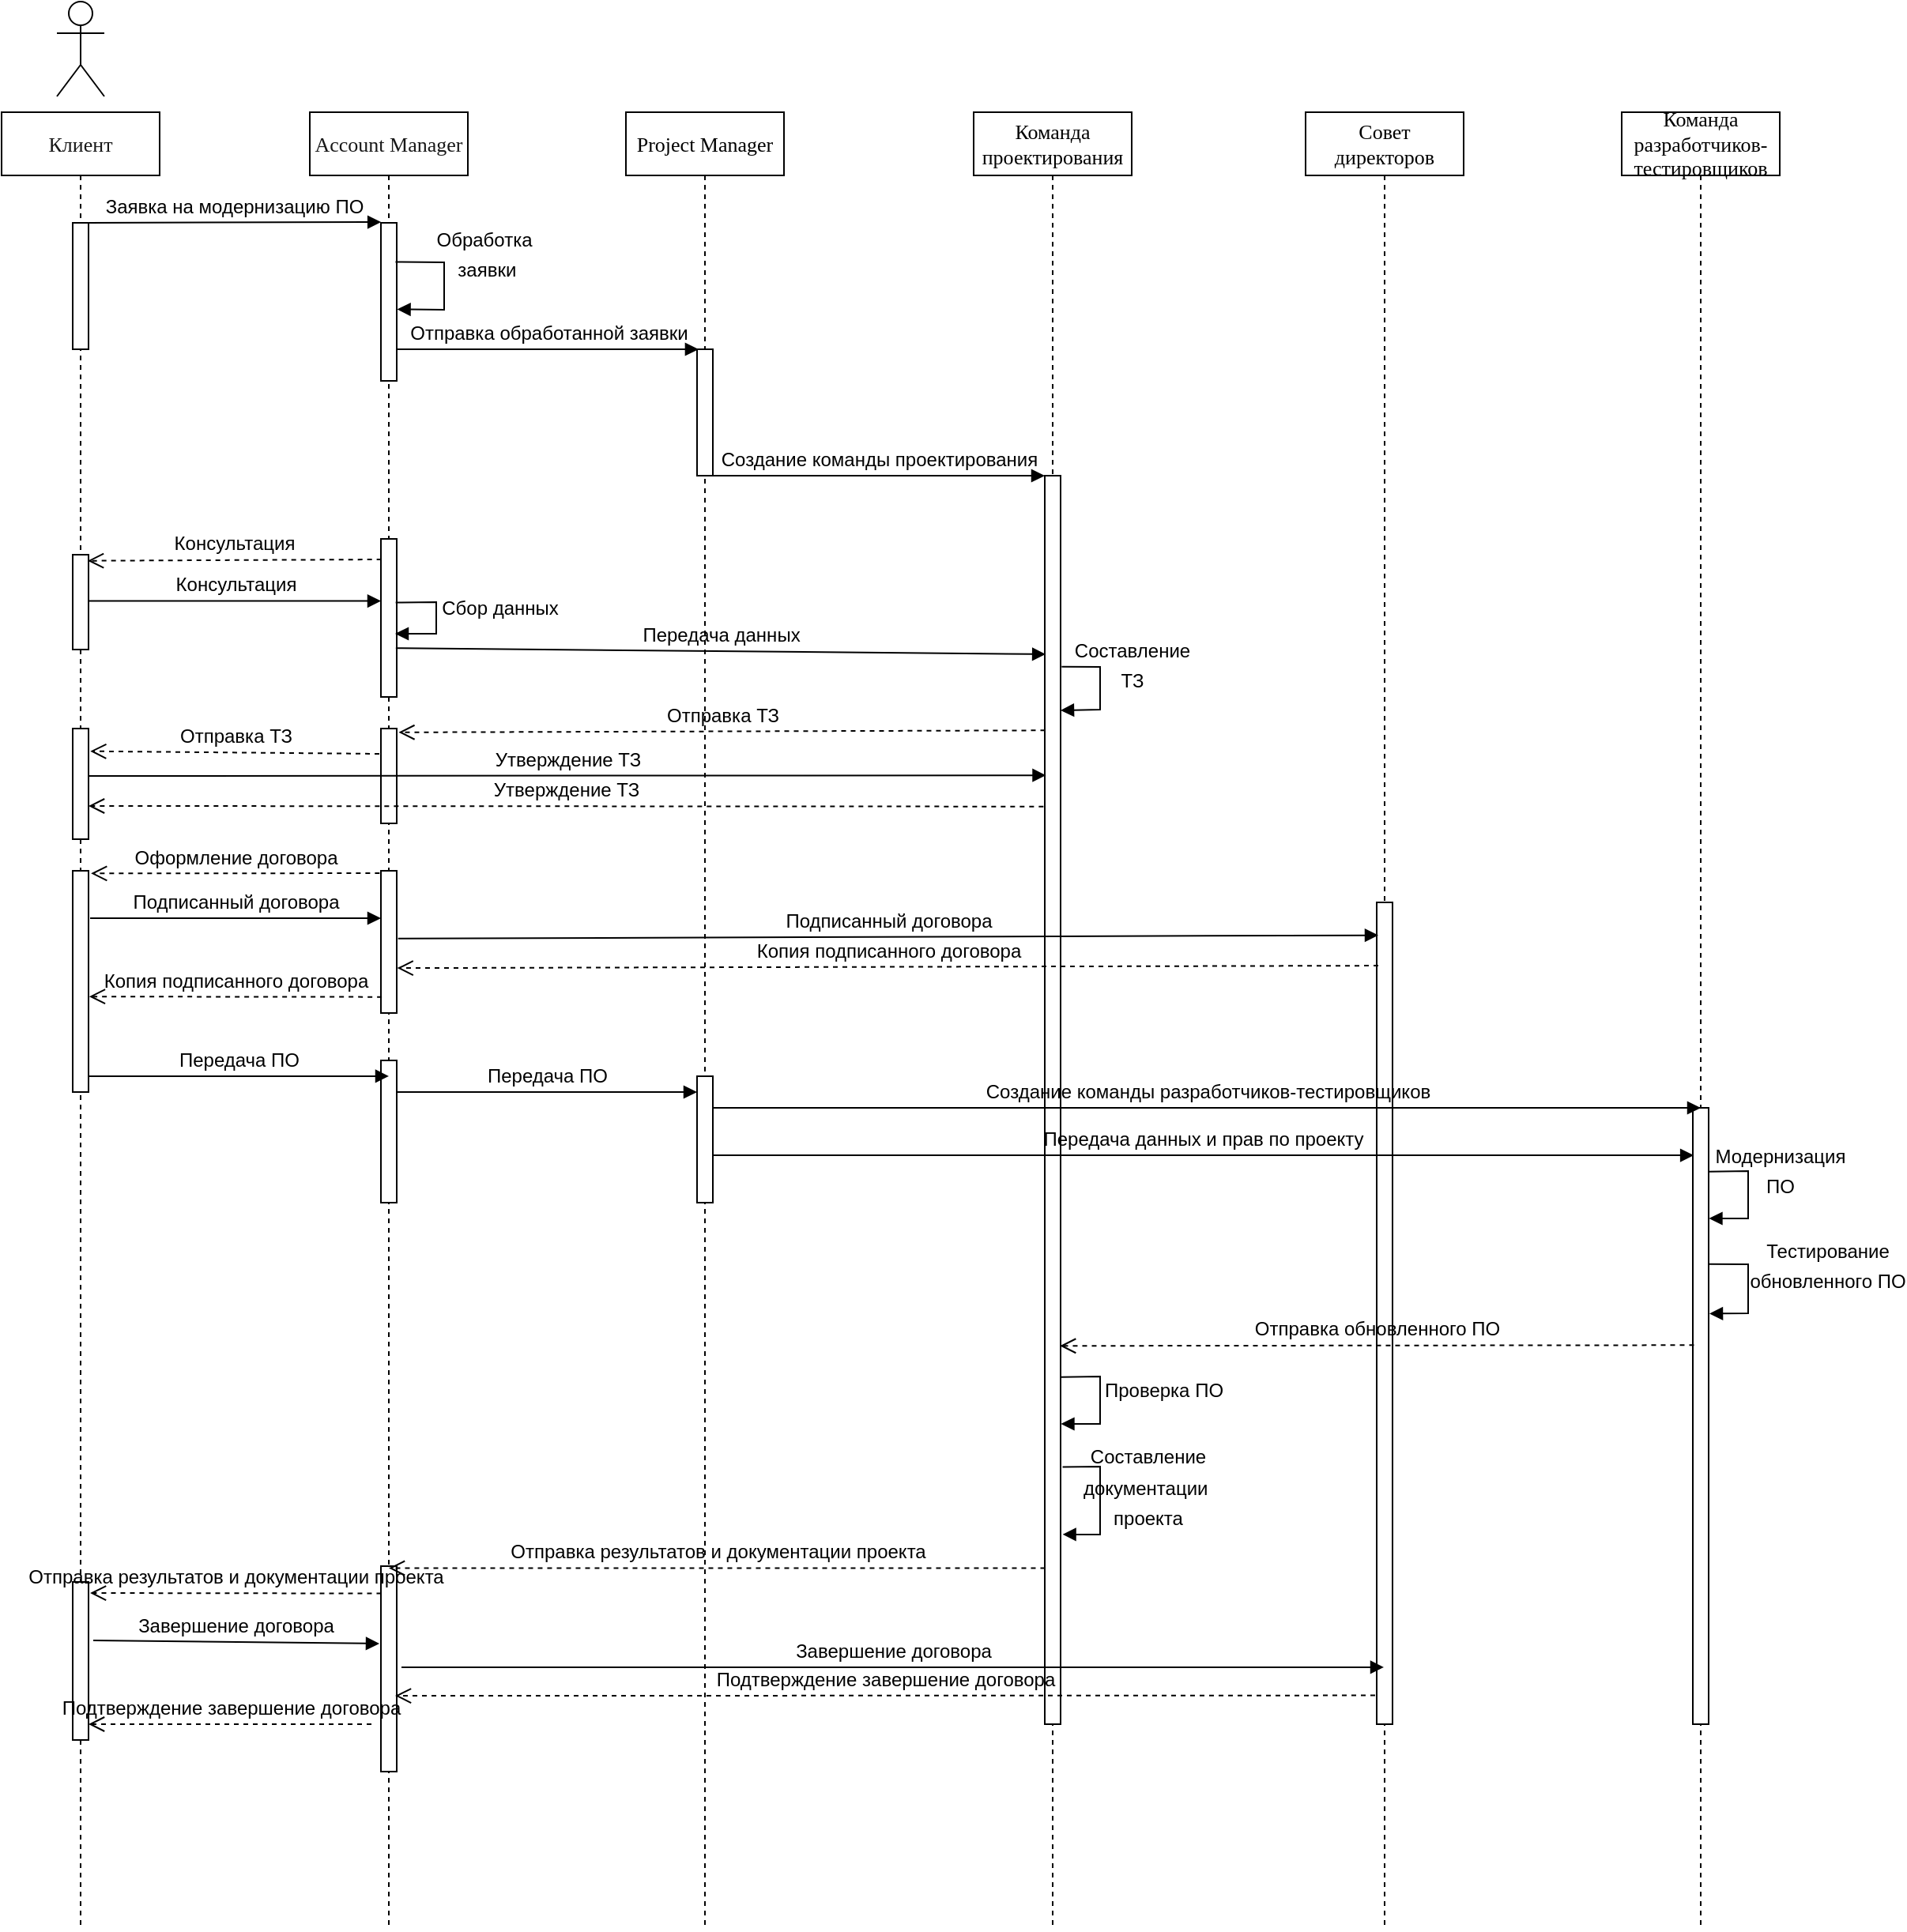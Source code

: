 <mxfile version="20.7.4" type="github">
  <diagram id="Dd5mZaAwoH7fWMe1h3uj" name="Страница 1">
    <mxGraphModel dx="4012" dy="764" grid="1" gridSize="10" guides="1" tooltips="1" connect="1" arrows="1" fold="1" page="1" pageScale="1" pageWidth="1169" pageHeight="827" math="0" shadow="0">
      <root>
        <mxCell id="0" />
        <mxCell id="1" parent="0" />
        <mxCell id="G6gxm78g3z-paOCxik08-1" value="" style="shape=umlActor;verticalLabelPosition=bottom;verticalAlign=top;html=1;outlineConnect=0;" parent="1" vertex="1">
          <mxGeometry x="-1360" y="140" width="30" height="60" as="geometry" />
        </mxCell>
        <mxCell id="G6gxm78g3z-paOCxik08-2" value="&lt;span style=&quot;color: rgb(24, 24, 24); font-family: &amp;quot;Comic Sans MS&amp;quot;; font-size: 13px; text-align: start; background-color: rgb(255, 255, 255);&quot;&gt;Клиент&lt;/span&gt;" style="shape=umlLifeline;perimeter=lifelinePerimeter;whiteSpace=wrap;html=1;container=1;collapsible=0;recursiveResize=0;outlineConnect=0;" parent="1" vertex="1">
          <mxGeometry x="-1395" y="210" width="100" height="1150" as="geometry" />
        </mxCell>
        <mxCell id="G6gxm78g3z-paOCxik08-3" value="" style="html=1;points=[];perimeter=orthogonalPerimeter;" parent="G6gxm78g3z-paOCxik08-2" vertex="1">
          <mxGeometry x="45" y="70" width="10" height="80" as="geometry" />
        </mxCell>
        <mxCell id="G6gxm78g3z-paOCxik08-18" value="" style="html=1;points=[];perimeter=orthogonalPerimeter;" parent="G6gxm78g3z-paOCxik08-2" vertex="1">
          <mxGeometry x="45" y="280" width="10" height="60" as="geometry" />
        </mxCell>
        <mxCell id="G6gxm78g3z-paOCxik08-59" value="" style="html=1;points=[];perimeter=orthogonalPerimeter;fontFamily=Helvetica;fontSize=12;" parent="G6gxm78g3z-paOCxik08-2" vertex="1">
          <mxGeometry x="45" y="390" width="10" height="70" as="geometry" />
        </mxCell>
        <mxCell id="IhpH1N36dHLyb5OfCN9--13" value="" style="html=1;points=[];perimeter=orthogonalPerimeter;" vertex="1" parent="G6gxm78g3z-paOCxik08-2">
          <mxGeometry x="45" y="480" width="10" height="140" as="geometry" />
        </mxCell>
        <mxCell id="IhpH1N36dHLyb5OfCN9--14" value="" style="html=1;points=[];perimeter=orthogonalPerimeter;" vertex="1" parent="G6gxm78g3z-paOCxik08-2">
          <mxGeometry x="45" y="930" width="10" height="100" as="geometry" />
        </mxCell>
        <mxCell id="G6gxm78g3z-paOCxik08-4" value="&lt;span style=&quot;color: rgb(24, 24, 24); font-family: &amp;quot;Comic Sans MS&amp;quot;; font-size: 13px; text-align: start; background-color: rgb(255, 255, 255);&quot;&gt;Account Manager&lt;/span&gt;" style="shape=umlLifeline;perimeter=lifelinePerimeter;whiteSpace=wrap;html=1;container=1;collapsible=0;recursiveResize=0;outlineConnect=0;" parent="1" vertex="1">
          <mxGeometry x="-1200" y="210" width="100" height="1150" as="geometry" />
        </mxCell>
        <mxCell id="G6gxm78g3z-paOCxik08-9" value="" style="html=1;points=[];perimeter=orthogonalPerimeter;" parent="G6gxm78g3z-paOCxik08-4" vertex="1">
          <mxGeometry x="45" y="70" width="10" height="100" as="geometry" />
        </mxCell>
        <mxCell id="G6gxm78g3z-paOCxik08-14" value="&lt;font face=&quot;Helvetica&quot; style=&quot;font-size: 12px;&quot;&gt;Обработка&lt;br&gt;&amp;nbsp;заявки&lt;/font&gt;" style="html=1;verticalAlign=bottom;endArrow=block;rounded=0;labelBackgroundColor=none;fontFamily=Comic Sans MS;fontSize=16;exitX=0.923;exitY=0.309;exitDx=0;exitDy=0;exitPerimeter=0;entryX=1.029;entryY=0.684;entryDx=0;entryDy=0;entryPerimeter=0;" parent="G6gxm78g3z-paOCxik08-4" edge="1">
          <mxGeometry x="0.012" y="25" width="80" relative="1" as="geometry">
            <mxPoint x="54.23" y="94.72" as="sourcePoint" />
            <mxPoint x="55.29" y="124.72" as="targetPoint" />
            <Array as="points">
              <mxPoint x="85" y="95" />
              <mxPoint x="85" y="125" />
            </Array>
            <mxPoint as="offset" />
          </mxGeometry>
        </mxCell>
        <mxCell id="G6gxm78g3z-paOCxik08-19" value="" style="html=1;points=[];perimeter=orthogonalPerimeter;fontFamily=Helvetica;fontSize=12;" parent="G6gxm78g3z-paOCxik08-4" vertex="1">
          <mxGeometry x="45" y="270" width="10" height="100" as="geometry" />
        </mxCell>
        <mxCell id="G6gxm78g3z-paOCxik08-21" value="&lt;font face=&quot;Helvetica&quot; style=&quot;font-size: 12px;&quot;&gt;Сбор данных&lt;/font&gt;" style="html=1;verticalAlign=bottom;endArrow=block;rounded=0;labelBackgroundColor=none;fontFamily=Comic Sans MS;fontSize=16;exitX=0.933;exitY=0.403;exitDx=0;exitDy=0;exitPerimeter=0;" parent="G6gxm78g3z-paOCxik08-4" source="G6gxm78g3z-paOCxik08-19" edge="1">
          <mxGeometry x="0.111" y="40" width="80" relative="1" as="geometry">
            <mxPoint x="60" y="270" as="sourcePoint" />
            <mxPoint x="54" y="330" as="targetPoint" />
            <Array as="points">
              <mxPoint x="80" y="310" />
              <mxPoint x="80" y="330" />
            </Array>
            <mxPoint as="offset" />
          </mxGeometry>
        </mxCell>
        <mxCell id="G6gxm78g3z-paOCxik08-27" value="" style="html=1;points=[];perimeter=orthogonalPerimeter;fontFamily=Helvetica;fontSize=12;" parent="G6gxm78g3z-paOCxik08-4" vertex="1">
          <mxGeometry x="45" y="390" width="10" height="60" as="geometry" />
        </mxCell>
        <mxCell id="G6gxm78g3z-paOCxik08-34" value="" style="html=1;points=[];perimeter=orthogonalPerimeter;fontFamily=Helvetica;fontSize=12;" parent="G6gxm78g3z-paOCxik08-4" vertex="1">
          <mxGeometry x="45" y="480" width="10" height="90" as="geometry" />
        </mxCell>
        <mxCell id="IhpH1N36dHLyb5OfCN9--7" value="" style="html=1;points=[];perimeter=orthogonalPerimeter;fontFamily=Helvetica;fontSize=12;" vertex="1" parent="G6gxm78g3z-paOCxik08-4">
          <mxGeometry x="45" y="600" width="10" height="90" as="geometry" />
        </mxCell>
        <mxCell id="IhpH1N36dHLyb5OfCN9--9" value="" style="html=1;points=[];perimeter=orthogonalPerimeter;fontFamily=Helvetica;fontSize=12;" vertex="1" parent="G6gxm78g3z-paOCxik08-4">
          <mxGeometry x="45" y="920" width="10" height="130" as="geometry" />
        </mxCell>
        <mxCell id="G6gxm78g3z-paOCxik08-5" value="&lt;span style=&quot;font-family: &amp;quot;Comic Sans MS&amp;quot;; font-size: 13px;&quot;&gt;Команда проектирования&lt;/span&gt;" style="shape=umlLifeline;perimeter=lifelinePerimeter;whiteSpace=wrap;html=1;container=1;collapsible=0;recursiveResize=0;outlineConnect=0;" parent="1" vertex="1">
          <mxGeometry x="-780" y="210" width="100" height="1150" as="geometry" />
        </mxCell>
        <mxCell id="G6gxm78g3z-paOCxik08-22" value="" style="html=1;points=[];perimeter=orthogonalPerimeter;fontFamily=Helvetica;fontSize=12;" parent="G6gxm78g3z-paOCxik08-5" vertex="1">
          <mxGeometry x="45" y="230" width="10" height="790" as="geometry" />
        </mxCell>
        <mxCell id="G6gxm78g3z-paOCxik08-26" value="&lt;font face=&quot;Helvetica&quot;&gt;&lt;span style=&quot;font-size: 12px;&quot;&gt;Составление&lt;br&gt;ТЗ&lt;/span&gt;&lt;/font&gt;" style="html=1;verticalAlign=bottom;endArrow=block;rounded=0;labelBackgroundColor=none;fontFamily=Comic Sans MS;fontSize=16;entryX=1;entryY=0.188;entryDx=0;entryDy=0;entryPerimeter=0;exitX=1.067;exitY=0.153;exitDx=0;exitDy=0;exitPerimeter=0;" parent="G6gxm78g3z-paOCxik08-5" edge="1" target="G6gxm78g3z-paOCxik08-22" source="G6gxm78g3z-paOCxik08-22">
          <mxGeometry x="0.14" y="20" width="80" relative="1" as="geometry">
            <mxPoint x="55" y="330" as="sourcePoint" />
            <mxPoint x="55" y="350" as="targetPoint" />
            <Array as="points">
              <mxPoint x="80" y="351" />
              <mxPoint x="80" y="378" />
            </Array>
            <mxPoint as="offset" />
          </mxGeometry>
        </mxCell>
        <mxCell id="G6gxm78g3z-paOCxik08-48" value="&lt;font face=&quot;Helvetica&quot;&gt;&lt;span style=&quot;font-size: 12px;&quot;&gt;Проверка ПО&lt;/span&gt;&lt;/font&gt;" style="html=1;verticalAlign=bottom;endArrow=block;rounded=0;labelBackgroundColor=none;fontFamily=Comic Sans MS;fontSize=16;exitX=0.978;exitY=0.295;exitDx=0;exitDy=0;exitPerimeter=0;" parent="G6gxm78g3z-paOCxik08-5" edge="1">
          <mxGeometry x="0.111" y="40" width="80" relative="1" as="geometry">
            <mxPoint x="55.0" y="800.32" as="sourcePoint" />
            <mxPoint x="55.22" y="830" as="targetPoint" />
            <Array as="points">
              <mxPoint x="80" y="800" />
              <mxPoint x="80" y="830" />
            </Array>
            <mxPoint as="offset" />
          </mxGeometry>
        </mxCell>
        <mxCell id="IhpH1N36dHLyb5OfCN9--10" value="&lt;font face=&quot;Helvetica&quot;&gt;&lt;span style=&quot;font-size: 12px;&quot;&gt;Составление &lt;br&gt;документации&amp;nbsp;&lt;br&gt;проекта&lt;/span&gt;&lt;/font&gt;" style="html=1;verticalAlign=bottom;endArrow=block;rounded=0;labelBackgroundColor=none;fontFamily=Comic Sans MS;fontSize=16;exitX=1.128;exitY=0.794;exitDx=0;exitDy=0;exitPerimeter=0;entryX=1.128;entryY=0.848;entryDx=0;entryDy=0;entryPerimeter=0;" edge="1" parent="G6gxm78g3z-paOCxik08-5" source="G6gxm78g3z-paOCxik08-22" target="G6gxm78g3z-paOCxik08-22">
          <mxGeometry x="0.475" y="-30" width="80" relative="1" as="geometry">
            <mxPoint x="55" y="840.32" as="sourcePoint" />
            <mxPoint x="55.22" y="870" as="targetPoint" />
            <Array as="points">
              <mxPoint x="80" y="857" />
              <mxPoint x="80" y="900" />
            </Array>
            <mxPoint x="30" y="30" as="offset" />
          </mxGeometry>
        </mxCell>
        <mxCell id="G6gxm78g3z-paOCxik08-6" value="&lt;span style=&quot;font-family: &amp;quot;Comic Sans MS&amp;quot;; font-size: 13px; text-align: start; background-color: rgb(255, 255, 255);&quot;&gt;Project Manager&lt;/span&gt;" style="shape=umlLifeline;perimeter=lifelinePerimeter;whiteSpace=wrap;html=1;container=1;collapsible=0;recursiveResize=0;outlineConnect=0;" parent="1" vertex="1">
          <mxGeometry x="-1000" y="210" width="100" height="1150" as="geometry" />
        </mxCell>
        <mxCell id="G6gxm78g3z-paOCxik08-15" value="" style="html=1;points=[];perimeter=orthogonalPerimeter;" parent="G6gxm78g3z-paOCxik08-6" vertex="1">
          <mxGeometry x="45" y="150" width="10" height="80" as="geometry" />
        </mxCell>
        <mxCell id="G6gxm78g3z-paOCxik08-38" value="" style="html=1;points=[];perimeter=orthogonalPerimeter;" parent="G6gxm78g3z-paOCxik08-6" vertex="1">
          <mxGeometry x="45" y="610" width="10" height="80" as="geometry" />
        </mxCell>
        <mxCell id="IhpH1N36dHLyb5OfCN9--8" value="&lt;font face=&quot;Helvetica&quot; style=&quot;font-size: 12px;&quot;&gt;Передача ПО&lt;/font&gt;" style="html=1;verticalAlign=bottom;endArrow=block;rounded=0;fontFamily=Comic Sans MS;fontSize=16;labelBackgroundColor=none;" edge="1" parent="G6gxm78g3z-paOCxik08-6">
          <mxGeometry width="80" relative="1" as="geometry">
            <mxPoint x="-145" y="620" as="sourcePoint" />
            <mxPoint x="45" y="620" as="targetPoint" />
          </mxGeometry>
        </mxCell>
        <mxCell id="G6gxm78g3z-paOCxik08-7" value="&lt;span style=&quot;font-family: &amp;quot;Comic Sans MS&amp;quot;; font-size: 13px;&quot;&gt;Команда разработчиков-тестировщиков&lt;/span&gt;" style="shape=umlLifeline;perimeter=lifelinePerimeter;whiteSpace=wrap;html=1;container=1;collapsible=0;recursiveResize=0;outlineConnect=0;" parent="1" vertex="1">
          <mxGeometry x="-370" y="210" width="100" height="1150" as="geometry" />
        </mxCell>
        <mxCell id="G6gxm78g3z-paOCxik08-42" value="" style="html=1;points=[];perimeter=orthogonalPerimeter;fontFamily=Helvetica;fontSize=12;" parent="G6gxm78g3z-paOCxik08-7" vertex="1">
          <mxGeometry x="45" y="630" width="10" height="390" as="geometry" />
        </mxCell>
        <mxCell id="G6gxm78g3z-paOCxik08-44" value="&lt;font face=&quot;Helvetica&quot;&gt;&lt;span style=&quot;font-size: 12px;&quot;&gt;Модернизация&lt;br&gt;ПО&lt;/span&gt;&lt;/font&gt;" style="html=1;verticalAlign=bottom;endArrow=block;rounded=0;labelBackgroundColor=none;fontFamily=Comic Sans MS;fontSize=16;exitX=0.978;exitY=0.295;exitDx=0;exitDy=0;exitPerimeter=0;" parent="G6gxm78g3z-paOCxik08-7" edge="1">
          <mxGeometry x="0.128" y="20" width="80" relative="1" as="geometry">
            <mxPoint x="55" y="670.32" as="sourcePoint" />
            <mxPoint x="55.22" y="700" as="targetPoint" />
            <Array as="points">
              <mxPoint x="80" y="670" />
              <mxPoint x="80" y="700" />
            </Array>
            <mxPoint as="offset" />
          </mxGeometry>
        </mxCell>
        <mxCell id="G6gxm78g3z-paOCxik08-45" value="&lt;font face=&quot;Helvetica&quot;&gt;&lt;span style=&quot;font-size: 12px;&quot;&gt;Тестирование&lt;br&gt;обновленного ПО&lt;/span&gt;&lt;/font&gt;" style="html=1;verticalAlign=bottom;endArrow=block;rounded=0;labelBackgroundColor=none;fontFamily=Comic Sans MS;fontSize=16;exitX=0.978;exitY=0.295;exitDx=0;exitDy=0;exitPerimeter=0;entryX=1.051;entryY=0.334;entryDx=0;entryDy=0;entryPerimeter=0;" parent="G6gxm78g3z-paOCxik08-7" target="G6gxm78g3z-paOCxik08-42" edge="1">
          <mxGeometry x="0.143" y="50" width="80" relative="1" as="geometry">
            <mxPoint x="54.78" y="728.82" as="sourcePoint" />
            <mxPoint x="55.0" y="758.5" as="targetPoint" />
            <Array as="points">
              <mxPoint x="80" y="729" />
              <mxPoint x="80" y="760" />
            </Array>
            <mxPoint as="offset" />
          </mxGeometry>
        </mxCell>
        <mxCell id="G6gxm78g3z-paOCxik08-8" value="&lt;span style=&quot;font-family: &amp;quot;Comic Sans MS&amp;quot;; font-size: 13px;&quot;&gt;Совет директоров&lt;/span&gt;" style="shape=umlLifeline;perimeter=lifelinePerimeter;whiteSpace=wrap;html=1;container=1;collapsible=0;recursiveResize=0;outlineConnect=0;" parent="1" vertex="1">
          <mxGeometry x="-570" y="210" width="100" height="1150" as="geometry" />
        </mxCell>
        <mxCell id="G6gxm78g3z-paOCxik08-57" value="" style="html=1;points=[];perimeter=orthogonalPerimeter;fontFamily=Helvetica;fontSize=12;" parent="G6gxm78g3z-paOCxik08-8" vertex="1">
          <mxGeometry x="45" y="500" width="10" height="520" as="geometry" />
        </mxCell>
        <mxCell id="G6gxm78g3z-paOCxik08-10" value="&lt;font face=&quot;Helvetica&quot;&gt;&lt;span style=&quot;font-size: 12px;&quot;&gt;Заявка на модернизацию ПО&lt;/span&gt;&lt;/font&gt;" style="html=1;verticalAlign=bottom;endArrow=block;rounded=0;fontFamily=Comic Sans MS;fontSize=16;labelBackgroundColor=none;entryX=0.007;entryY=-0.005;entryDx=0;entryDy=0;entryPerimeter=0;" parent="1" target="G6gxm78g3z-paOCxik08-9" edge="1">
          <mxGeometry width="80" relative="1" as="geometry">
            <mxPoint x="-1340" y="280" as="sourcePoint" />
            <mxPoint x="-1160" y="280" as="targetPoint" />
          </mxGeometry>
        </mxCell>
        <mxCell id="G6gxm78g3z-paOCxik08-16" value="&lt;font face=&quot;Helvetica&quot; style=&quot;font-size: 12px;&quot;&gt;Отправка обработанной заявки&lt;/font&gt;" style="html=1;verticalAlign=bottom;endArrow=block;rounded=0;fontFamily=Comic Sans MS;fontSize=16;labelBackgroundColor=none;entryX=0.096;entryY=0;entryDx=0;entryDy=0;entryPerimeter=0;" parent="1" source="G6gxm78g3z-paOCxik08-9" target="G6gxm78g3z-paOCxik08-15" edge="1">
          <mxGeometry width="80" relative="1" as="geometry">
            <mxPoint x="-1130" y="370.0" as="sourcePoint" />
            <mxPoint x="-935.11" y="370.0" as="targetPoint" />
          </mxGeometry>
        </mxCell>
        <mxCell id="G6gxm78g3z-paOCxik08-20" value="&lt;font face=&quot;Helvetica&quot; style=&quot;font-size: 12px;&quot;&gt;Консультация&lt;/font&gt;" style="html=1;verticalAlign=bottom;endArrow=block;rounded=0;fontFamily=Comic Sans MS;fontSize=16;labelBackgroundColor=none;entryX=0;entryY=0.393;entryDx=0;entryDy=0;entryPerimeter=0;" parent="1" source="G6gxm78g3z-paOCxik08-18" target="G6gxm78g3z-paOCxik08-19" edge="1">
          <mxGeometry width="80" relative="1" as="geometry">
            <mxPoint x="-1340" y="450" as="sourcePoint" />
            <mxPoint x="-1160" y="520" as="targetPoint" />
          </mxGeometry>
        </mxCell>
        <mxCell id="G6gxm78g3z-paOCxik08-23" value="&lt;font face=&quot;Helvetica&quot; style=&quot;font-size: 12px;&quot;&gt;Создание команды проектирования&lt;/font&gt;" style="html=1;verticalAlign=bottom;endArrow=block;rounded=0;fontFamily=Comic Sans MS;fontSize=16;labelBackgroundColor=none;" parent="1" source="G6gxm78g3z-paOCxik08-15" target="G6gxm78g3z-paOCxik08-22" edge="1">
          <mxGeometry width="80" relative="1" as="geometry">
            <mxPoint x="-900" y="440.0" as="sourcePoint" />
            <mxPoint x="-750" y="440" as="targetPoint" />
          </mxGeometry>
        </mxCell>
        <mxCell id="G6gxm78g3z-paOCxik08-25" value="&lt;font face=&quot;Helvetica&quot; style=&quot;font-size: 12px;&quot;&gt;Передача данных&lt;/font&gt;" style="html=1;verticalAlign=bottom;endArrow=block;rounded=0;fontFamily=Comic Sans MS;fontSize=16;labelBackgroundColor=none;entryX=0.057;entryY=0.143;entryDx=0;entryDy=0;entryPerimeter=0;exitX=0.943;exitY=0.691;exitDx=0;exitDy=0;exitPerimeter=0;" parent="1" source="G6gxm78g3z-paOCxik08-19" target="G6gxm78g3z-paOCxik08-22" edge="1">
          <mxGeometry width="80" relative="1" as="geometry">
            <mxPoint x="-1140" y="550" as="sourcePoint" />
            <mxPoint x="-740" y="550" as="targetPoint" />
          </mxGeometry>
        </mxCell>
        <mxCell id="G6gxm78g3z-paOCxik08-29" value="&lt;font face=&quot;Helvetica&quot; style=&quot;font-size: 12px;&quot;&gt;Отправка ТЗ&lt;/font&gt;" style="html=1;verticalAlign=bottom;endArrow=open;dashed=1;endSize=8;rounded=0;fontFamily=Comic Sans MS;fontSize=16;labelBackgroundColor=none;entryX=1.118;entryY=0.04;entryDx=0;entryDy=0;entryPerimeter=0;exitX=0.024;exitY=0.204;exitDx=0;exitDy=0;exitPerimeter=0;" parent="1" source="G6gxm78g3z-paOCxik08-22" target="G6gxm78g3z-paOCxik08-27" edge="1">
          <mxGeometry relative="1" as="geometry">
            <mxPoint x="-740" y="592" as="sourcePoint" />
            <mxPoint x="-1140" y="570" as="targetPoint" />
          </mxGeometry>
        </mxCell>
        <mxCell id="G6gxm78g3z-paOCxik08-30" value="&lt;font face=&quot;Helvetica&quot; style=&quot;font-size: 12px;&quot;&gt;Отправка ТЗ&lt;/font&gt;" style="html=1;verticalAlign=bottom;endArrow=open;dashed=1;endSize=8;rounded=0;fontFamily=Comic Sans MS;fontSize=16;labelBackgroundColor=none;entryX=1.11;entryY=0.205;entryDx=0;entryDy=0;entryPerimeter=0;" parent="1" edge="1" target="G6gxm78g3z-paOCxik08-59">
          <mxGeometry relative="1" as="geometry">
            <mxPoint x="-1156" y="616" as="sourcePoint" />
            <mxPoint x="-1340" y="588" as="targetPoint" />
          </mxGeometry>
        </mxCell>
        <mxCell id="G6gxm78g3z-paOCxik08-31" value="&lt;font face=&quot;Helvetica&quot; style=&quot;font-size: 12px;&quot;&gt;Утверждение ТЗ&lt;/font&gt;" style="html=1;verticalAlign=bottom;endArrow=block;rounded=0;fontFamily=Comic Sans MS;fontSize=16;labelBackgroundColor=none;entryX=0.075;entryY=0.24;entryDx=0;entryDy=0;entryPerimeter=0;" parent="1" target="G6gxm78g3z-paOCxik08-22" edge="1">
          <mxGeometry width="80" relative="1" as="geometry">
            <mxPoint x="-1340" y="630" as="sourcePoint" />
            <mxPoint x="-1146.95" y="624.66" as="targetPoint" />
          </mxGeometry>
        </mxCell>
        <mxCell id="G6gxm78g3z-paOCxik08-33" value="&lt;font face=&quot;Helvetica&quot; style=&quot;&quot;&gt;&lt;span style=&quot;font-size: 12px;&quot;&gt;Подписанный&amp;nbsp;договора&lt;/span&gt;&lt;/font&gt;" style="html=1;verticalAlign=bottom;endArrow=block;rounded=0;fontFamily=Comic Sans MS;fontSize=16;labelBackgroundColor=none;" parent="1" edge="1" target="G6gxm78g3z-paOCxik08-34">
          <mxGeometry width="80" relative="1" as="geometry">
            <mxPoint x="-1339" y="720" as="sourcePoint" />
            <mxPoint x="-1160" y="720" as="targetPoint" />
          </mxGeometry>
        </mxCell>
        <mxCell id="G6gxm78g3z-paOCxik08-35" value="&lt;font face=&quot;Helvetica&quot;&gt;&lt;span style=&quot;font-size: 12px;&quot;&gt;Оформление договора&lt;/span&gt;&lt;/font&gt;" style="html=1;verticalAlign=bottom;endArrow=open;dashed=1;endSize=8;rounded=0;fontFamily=Comic Sans MS;fontSize=16;labelBackgroundColor=none;exitX=-0.082;exitY=0.017;exitDx=0;exitDy=0;exitPerimeter=0;entryX=1.157;entryY=0.003;entryDx=0;entryDy=0;entryPerimeter=0;" parent="1" source="G6gxm78g3z-paOCxik08-34" edge="1">
          <mxGeometry relative="1" as="geometry">
            <mxPoint x="-747.52" y="660" as="sourcePoint" />
            <mxPoint x="-1338.43" y="691.647" as="targetPoint" />
          </mxGeometry>
        </mxCell>
        <mxCell id="G6gxm78g3z-paOCxik08-37" value="&lt;font face=&quot;Helvetica&quot;&gt;&lt;span style=&quot;font-size: 12px;&quot;&gt;Копия подписанного договора&lt;/span&gt;&lt;/font&gt;" style="html=1;verticalAlign=bottom;endArrow=open;dashed=1;endSize=8;rounded=0;fontFamily=Comic Sans MS;fontSize=16;labelBackgroundColor=none;entryX=1.029;entryY=0.684;entryDx=0;entryDy=0;entryPerimeter=0;exitX=0.1;exitY=0.077;exitDx=0;exitDy=0;exitPerimeter=0;" parent="1" source="G6gxm78g3z-paOCxik08-57" edge="1" target="G6gxm78g3z-paOCxik08-34">
          <mxGeometry relative="1" as="geometry">
            <mxPoint x="-590" y="752" as="sourcePoint" />
            <mxPoint x="-1340" y="750" as="targetPoint" />
          </mxGeometry>
        </mxCell>
        <mxCell id="G6gxm78g3z-paOCxik08-40" value="&lt;font face=&quot;Helvetica&quot; style=&quot;font-size: 12px;&quot;&gt;Передача ПО&lt;/font&gt;" style="html=1;verticalAlign=bottom;endArrow=block;rounded=0;fontFamily=Comic Sans MS;fontSize=16;labelBackgroundColor=none;entryX=0.5;entryY=0.111;entryDx=0;entryDy=0;entryPerimeter=0;" parent="1" target="IhpH1N36dHLyb5OfCN9--7" edge="1">
          <mxGeometry width="80" relative="1" as="geometry">
            <mxPoint x="-1340" y="820" as="sourcePoint" />
            <mxPoint x="-1160" y="820" as="targetPoint" />
          </mxGeometry>
        </mxCell>
        <mxCell id="G6gxm78g3z-paOCxik08-41" value="&lt;font face=&quot;Helvetica&quot; style=&quot;font-size: 12px;&quot;&gt;Передача данных и прав по проекту&lt;/font&gt;" style="html=1;verticalAlign=bottom;endArrow=block;rounded=0;fontFamily=Comic Sans MS;fontSize=16;labelBackgroundColor=none;entryX=0.056;entryY=0.077;entryDx=0;entryDy=0;entryPerimeter=0;" parent="1" target="G6gxm78g3z-paOCxik08-42" edge="1">
          <mxGeometry width="80" relative="1" as="geometry">
            <mxPoint x="-944.75" y="870" as="sourcePoint" />
            <mxPoint x="-330" y="870" as="targetPoint" />
          </mxGeometry>
        </mxCell>
        <mxCell id="G6gxm78g3z-paOCxik08-43" value="&lt;font face=&quot;Helvetica&quot; style=&quot;font-size: 12px;&quot;&gt;Создание команды разработчиков-тестировщиков&lt;/font&gt;" style="html=1;verticalAlign=bottom;endArrow=block;rounded=0;fontFamily=Comic Sans MS;fontSize=16;labelBackgroundColor=none;" parent="1" edge="1">
          <mxGeometry width="80" relative="1" as="geometry">
            <mxPoint x="-944.75" y="840" as="sourcePoint" />
            <mxPoint x="-320" y="840" as="targetPoint" />
          </mxGeometry>
        </mxCell>
        <mxCell id="G6gxm78g3z-paOCxik08-46" value="&lt;font face=&quot;Helvetica&quot;&gt;&lt;span style=&quot;font-size: 12px;&quot;&gt;Отправка обновленного ПО&lt;/span&gt;&lt;/font&gt;" style="html=1;verticalAlign=bottom;endArrow=open;dashed=1;endSize=8;rounded=0;fontFamily=Comic Sans MS;fontSize=16;labelBackgroundColor=none;exitX=0.074;exitY=0.385;exitDx=0;exitDy=0;exitPerimeter=0;entryX=0.956;entryY=0.697;entryDx=0;entryDy=0;entryPerimeter=0;" parent="1" source="G6gxm78g3z-paOCxik08-42" target="G6gxm78g3z-paOCxik08-22" edge="1">
          <mxGeometry relative="1" as="geometry">
            <mxPoint x="-330" y="990" as="sourcePoint" />
            <mxPoint x="-720" y="990" as="targetPoint" />
          </mxGeometry>
        </mxCell>
        <mxCell id="G6gxm78g3z-paOCxik08-49" value="&lt;font face=&quot;Helvetica&quot;&gt;&lt;span style=&quot;font-size: 12px;&quot;&gt;Отправка результатов и документации проекта&lt;/span&gt;&lt;/font&gt;" style="html=1;verticalAlign=bottom;endArrow=open;dashed=1;endSize=8;rounded=0;fontFamily=Comic Sans MS;fontSize=16;labelBackgroundColor=none;exitX=0.024;exitY=0.875;exitDx=0;exitDy=0;exitPerimeter=0;" parent="1" source="G6gxm78g3z-paOCxik08-22" target="G6gxm78g3z-paOCxik08-4" edge="1">
          <mxGeometry relative="1" as="geometry">
            <mxPoint x="-750.07" y="1050" as="sourcePoint" />
            <mxPoint x="-1340" y="1050" as="targetPoint" />
          </mxGeometry>
        </mxCell>
        <mxCell id="G6gxm78g3z-paOCxik08-56" value="&lt;font face=&quot;Helvetica&quot; style=&quot;font-size: 12px;&quot;&gt;Завершение договора&lt;/font&gt;" style="html=1;verticalAlign=bottom;endArrow=block;rounded=0;fontFamily=Comic Sans MS;fontSize=16;labelBackgroundColor=none;entryX=-0.1;entryY=0.377;entryDx=0;entryDy=0;entryPerimeter=0;exitX=1.3;exitY=0.37;exitDx=0;exitDy=0;exitPerimeter=0;" parent="1" edge="1" target="IhpH1N36dHLyb5OfCN9--9" source="IhpH1N36dHLyb5OfCN9--14">
          <mxGeometry width="80" relative="1" as="geometry">
            <mxPoint x="-1340" y="1180" as="sourcePoint" />
            <mxPoint x="-526.23" y="1179.84" as="targetPoint" />
          </mxGeometry>
        </mxCell>
        <mxCell id="G6gxm78g3z-paOCxik08-51" value="&lt;font face=&quot;Helvetica&quot;&gt;&lt;span style=&quot;font-size: 12px;&quot;&gt;Подтверждение завершение договора&lt;/span&gt;&lt;/font&gt;" style="html=1;verticalAlign=bottom;endArrow=open;dashed=1;endSize=8;rounded=0;fontFamily=Comic Sans MS;fontSize=16;labelBackgroundColor=none;" parent="1" edge="1">
          <mxGeometry relative="1" as="geometry">
            <mxPoint x="-1161" y="1230" as="sourcePoint" />
            <mxPoint x="-1340" y="1230" as="targetPoint" />
          </mxGeometry>
        </mxCell>
        <mxCell id="G6gxm78g3z-paOCxik08-32" value="&lt;font face=&quot;Helvetica&quot; style=&quot;font-size: 12px;&quot;&gt;Утверждение ТЗ&lt;/font&gt;" style="html=1;verticalAlign=bottom;endArrow=open;dashed=1;endSize=8;rounded=0;fontFamily=Comic Sans MS;fontSize=16;labelBackgroundColor=none;exitX=-0.083;exitY=0.265;exitDx=0;exitDy=0;exitPerimeter=0;" parent="1" source="G6gxm78g3z-paOCxik08-22" edge="1">
          <mxGeometry relative="1" as="geometry">
            <mxPoint x="-757.52" y="650" as="sourcePoint" />
            <mxPoint x="-1340" y="649" as="targetPoint" />
          </mxGeometry>
        </mxCell>
        <mxCell id="IhpH1N36dHLyb5OfCN9--4" value="&lt;font face=&quot;Helvetica&quot; style=&quot;font-size: 12px;&quot;&gt;Консультация&lt;/font&gt;" style="html=1;verticalAlign=bottom;endArrow=open;dashed=1;endSize=8;rounded=0;fontFamily=Comic Sans MS;fontSize=16;labelBackgroundColor=none;entryX=0.95;entryY=0.064;entryDx=0;entryDy=0;entryPerimeter=0;exitX=0.033;exitY=0.13;exitDx=0;exitDy=0;exitPerimeter=0;" edge="1" parent="1" source="G6gxm78g3z-paOCxik08-19" target="G6gxm78g3z-paOCxik08-18">
          <mxGeometry relative="1" as="geometry">
            <mxPoint x="-1171.48" y="420.33" as="sourcePoint" />
            <mxPoint x="-1580.0" y="420.0" as="targetPoint" />
          </mxGeometry>
        </mxCell>
        <mxCell id="IhpH1N36dHLyb5OfCN9--5" value="&lt;font face=&quot;Helvetica&quot; style=&quot;&quot;&gt;&lt;span style=&quot;font-size: 12px;&quot;&gt;Подписанный&amp;nbsp;договора&lt;/span&gt;&lt;/font&gt;" style="html=1;verticalAlign=bottom;endArrow=block;rounded=0;fontFamily=Comic Sans MS;fontSize=16;labelBackgroundColor=none;exitX=1.086;exitY=0.477;exitDx=0;exitDy=0;exitPerimeter=0;entryX=0.1;entryY=0.04;entryDx=0;entryDy=0;entryPerimeter=0;" edge="1" parent="1" source="G6gxm78g3z-paOCxik08-34" target="G6gxm78g3z-paOCxik08-57">
          <mxGeometry width="80" relative="1" as="geometry">
            <mxPoint x="-1085.71" y="730" as="sourcePoint" />
            <mxPoint x="-580" y="720" as="targetPoint" />
          </mxGeometry>
        </mxCell>
        <mxCell id="IhpH1N36dHLyb5OfCN9--6" value="&lt;font face=&quot;Helvetica&quot;&gt;&lt;span style=&quot;font-size: 12px;&quot;&gt;Копия подписанного договора&lt;/span&gt;&lt;/font&gt;" style="html=1;verticalAlign=bottom;endArrow=open;dashed=1;endSize=8;rounded=0;fontFamily=Comic Sans MS;fontSize=16;labelBackgroundColor=none;exitX=0.057;exitY=0.887;exitDx=0;exitDy=0;exitPerimeter=0;entryX=1.043;entryY=0.145;entryDx=0;entryDy=0;entryPerimeter=0;" edge="1" parent="1" source="G6gxm78g3z-paOCxik08-34">
          <mxGeometry relative="1" as="geometry">
            <mxPoint x="-516.35" y="759.604" as="sourcePoint" />
            <mxPoint x="-1339.57" y="769.605" as="targetPoint" />
          </mxGeometry>
        </mxCell>
        <mxCell id="IhpH1N36dHLyb5OfCN9--12" value="&lt;font face=&quot;Helvetica&quot;&gt;&lt;span style=&quot;font-size: 12px;&quot;&gt;Отправка результатов и документации проекта&lt;/span&gt;&lt;/font&gt;" style="html=1;verticalAlign=bottom;endArrow=open;dashed=1;endSize=8;rounded=0;fontFamily=Comic Sans MS;fontSize=16;labelBackgroundColor=none;exitX=0.024;exitY=0.133;exitDx=0;exitDy=0;exitPerimeter=0;entryX=1.1;entryY=0.07;entryDx=0;entryDy=0;entryPerimeter=0;" edge="1" parent="1" source="IhpH1N36dHLyb5OfCN9--9" target="IhpH1N36dHLyb5OfCN9--14">
          <mxGeometry relative="1" as="geometry">
            <mxPoint x="-1194.57" y="1130.0" as="sourcePoint" />
            <mxPoint x="-1340" y="1142" as="targetPoint" />
          </mxGeometry>
        </mxCell>
        <mxCell id="IhpH1N36dHLyb5OfCN9--18" value="&lt;font face=&quot;Helvetica&quot; style=&quot;font-size: 12px;&quot;&gt;Завершение договора&lt;/font&gt;" style="html=1;verticalAlign=bottom;endArrow=block;rounded=0;fontFamily=Comic Sans MS;fontSize=16;labelBackgroundColor=none;exitX=1.3;exitY=0.492;exitDx=0;exitDy=0;exitPerimeter=0;" edge="1" parent="1" source="IhpH1N36dHLyb5OfCN9--9" target="G6gxm78g3z-paOCxik08-8">
          <mxGeometry width="80" relative="1" as="geometry">
            <mxPoint x="-1140" y="1211" as="sourcePoint" />
            <mxPoint x="-1144" y="1210.95" as="targetPoint" />
          </mxGeometry>
        </mxCell>
        <mxCell id="IhpH1N36dHLyb5OfCN9--19" value="&lt;font face=&quot;Helvetica&quot;&gt;&lt;span style=&quot;font-size: 12px;&quot;&gt;Подтверждение завершение договора&lt;/span&gt;&lt;/font&gt;" style="html=1;verticalAlign=bottom;endArrow=open;dashed=1;endSize=8;rounded=0;fontFamily=Comic Sans MS;fontSize=16;labelBackgroundColor=none;exitX=-0.1;exitY=0.965;exitDx=0;exitDy=0;exitPerimeter=0;entryX=0.9;entryY=0.631;entryDx=0;entryDy=0;entryPerimeter=0;" edge="1" parent="1" source="G6gxm78g3z-paOCxik08-57" target="IhpH1N36dHLyb5OfCN9--9">
          <mxGeometry relative="1" as="geometry">
            <mxPoint x="-510" y="1239.96" as="sourcePoint" />
            <mxPoint x="-1140" y="1220" as="targetPoint" />
          </mxGeometry>
        </mxCell>
      </root>
    </mxGraphModel>
  </diagram>
</mxfile>
